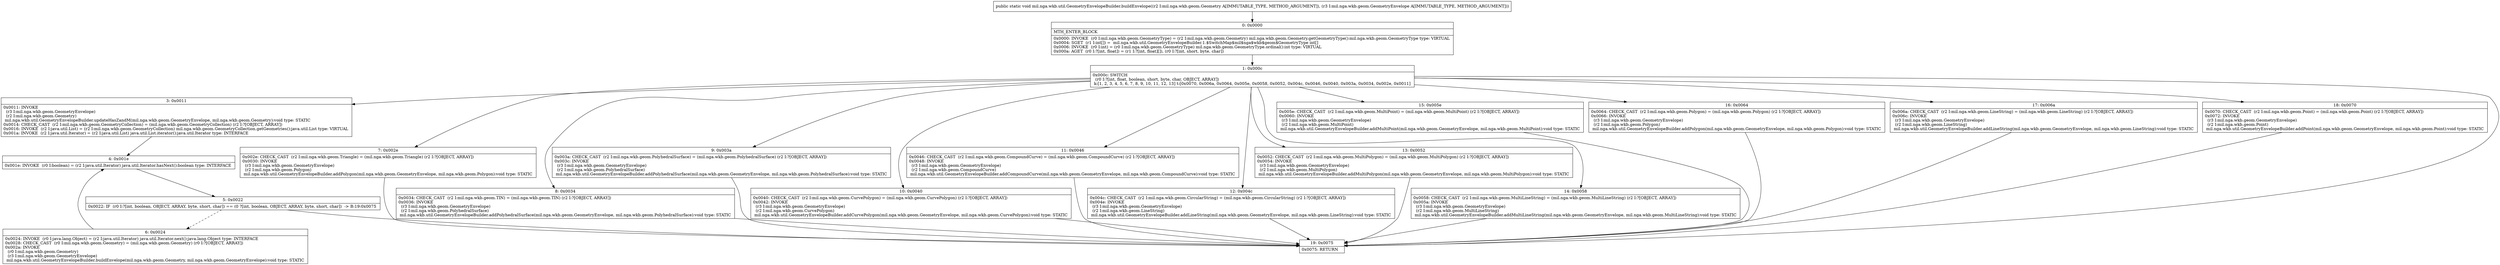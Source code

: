 digraph "CFG formil.nga.wkb.util.GeometryEnvelopeBuilder.buildEnvelope(Lmil\/nga\/wkb\/geom\/Geometry;Lmil\/nga\/wkb\/geom\/GeometryEnvelope;)V" {
Node_0 [shape=record,label="{0\:\ 0x0000|MTH_ENTER_BLOCK\l|0x0000: INVOKE  (r0 I:mil.nga.wkb.geom.GeometryType) = (r2 I:mil.nga.wkb.geom.Geometry) mil.nga.wkb.geom.Geometry.getGeometryType():mil.nga.wkb.geom.GeometryType type: VIRTUAL \l0x0004: SGET  (r1 I:int[]) =  mil.nga.wkb.util.GeometryEnvelopeBuilder.1.$SwitchMap$mil$nga$wkb$geom$GeometryType int[] \l0x0006: INVOKE  (r0 I:int) = (r0 I:mil.nga.wkb.geom.GeometryType) mil.nga.wkb.geom.GeometryType.ordinal():int type: VIRTUAL \l0x000a: AGET  (r0 I:?[int, float]) = (r1 I:?[int, float][]), (r0 I:?[int, short, byte, char]) \l}"];
Node_1 [shape=record,label="{1\:\ 0x000c|0x000c: SWITCH  \l  (r0 I:?[int, float, boolean, short, byte, char, OBJECT, ARRAY])\l k:[1, 2, 3, 4, 5, 6, 7, 8, 9, 10, 11, 12, 13] t:[0x0070, 0x006a, 0x0064, 0x005e, 0x0058, 0x0052, 0x004c, 0x0046, 0x0040, 0x003a, 0x0034, 0x002e, 0x0011] \l}"];
Node_3 [shape=record,label="{3\:\ 0x0011|0x0011: INVOKE  \l  (r3 I:mil.nga.wkb.geom.GeometryEnvelope)\l  (r2 I:mil.nga.wkb.geom.Geometry)\l mil.nga.wkb.util.GeometryEnvelopeBuilder.updateHasZandM(mil.nga.wkb.geom.GeometryEnvelope, mil.nga.wkb.geom.Geometry):void type: STATIC \l0x0014: CHECK_CAST  (r2 I:mil.nga.wkb.geom.GeometryCollection) = (mil.nga.wkb.geom.GeometryCollection) (r2 I:?[OBJECT, ARRAY]) \l0x0016: INVOKE  (r2 I:java.util.List) = (r2 I:mil.nga.wkb.geom.GeometryCollection) mil.nga.wkb.geom.GeometryCollection.getGeometries():java.util.List type: VIRTUAL \l0x001a: INVOKE  (r2 I:java.util.Iterator) = (r2 I:java.util.List) java.util.List.iterator():java.util.Iterator type: INTERFACE \l}"];
Node_4 [shape=record,label="{4\:\ 0x001e|0x001e: INVOKE  (r0 I:boolean) = (r2 I:java.util.Iterator) java.util.Iterator.hasNext():boolean type: INTERFACE \l}"];
Node_5 [shape=record,label="{5\:\ 0x0022|0x0022: IF  (r0 I:?[int, boolean, OBJECT, ARRAY, byte, short, char]) == (0 ?[int, boolean, OBJECT, ARRAY, byte, short, char])  \-\> B:19:0x0075 \l}"];
Node_6 [shape=record,label="{6\:\ 0x0024|0x0024: INVOKE  (r0 I:java.lang.Object) = (r2 I:java.util.Iterator) java.util.Iterator.next():java.lang.Object type: INTERFACE \l0x0028: CHECK_CAST  (r0 I:mil.nga.wkb.geom.Geometry) = (mil.nga.wkb.geom.Geometry) (r0 I:?[OBJECT, ARRAY]) \l0x002a: INVOKE  \l  (r0 I:mil.nga.wkb.geom.Geometry)\l  (r3 I:mil.nga.wkb.geom.GeometryEnvelope)\l mil.nga.wkb.util.GeometryEnvelopeBuilder.buildEnvelope(mil.nga.wkb.geom.Geometry, mil.nga.wkb.geom.GeometryEnvelope):void type: STATIC \l}"];
Node_7 [shape=record,label="{7\:\ 0x002e|0x002e: CHECK_CAST  (r2 I:mil.nga.wkb.geom.Triangle) = (mil.nga.wkb.geom.Triangle) (r2 I:?[OBJECT, ARRAY]) \l0x0030: INVOKE  \l  (r3 I:mil.nga.wkb.geom.GeometryEnvelope)\l  (r2 I:mil.nga.wkb.geom.Polygon)\l mil.nga.wkb.util.GeometryEnvelopeBuilder.addPolygon(mil.nga.wkb.geom.GeometryEnvelope, mil.nga.wkb.geom.Polygon):void type: STATIC \l}"];
Node_8 [shape=record,label="{8\:\ 0x0034|0x0034: CHECK_CAST  (r2 I:mil.nga.wkb.geom.TIN) = (mil.nga.wkb.geom.TIN) (r2 I:?[OBJECT, ARRAY]) \l0x0036: INVOKE  \l  (r3 I:mil.nga.wkb.geom.GeometryEnvelope)\l  (r2 I:mil.nga.wkb.geom.PolyhedralSurface)\l mil.nga.wkb.util.GeometryEnvelopeBuilder.addPolyhedralSurface(mil.nga.wkb.geom.GeometryEnvelope, mil.nga.wkb.geom.PolyhedralSurface):void type: STATIC \l}"];
Node_9 [shape=record,label="{9\:\ 0x003a|0x003a: CHECK_CAST  (r2 I:mil.nga.wkb.geom.PolyhedralSurface) = (mil.nga.wkb.geom.PolyhedralSurface) (r2 I:?[OBJECT, ARRAY]) \l0x003c: INVOKE  \l  (r3 I:mil.nga.wkb.geom.GeometryEnvelope)\l  (r2 I:mil.nga.wkb.geom.PolyhedralSurface)\l mil.nga.wkb.util.GeometryEnvelopeBuilder.addPolyhedralSurface(mil.nga.wkb.geom.GeometryEnvelope, mil.nga.wkb.geom.PolyhedralSurface):void type: STATIC \l}"];
Node_10 [shape=record,label="{10\:\ 0x0040|0x0040: CHECK_CAST  (r2 I:mil.nga.wkb.geom.CurvePolygon) = (mil.nga.wkb.geom.CurvePolygon) (r2 I:?[OBJECT, ARRAY]) \l0x0042: INVOKE  \l  (r3 I:mil.nga.wkb.geom.GeometryEnvelope)\l  (r2 I:mil.nga.wkb.geom.CurvePolygon)\l mil.nga.wkb.util.GeometryEnvelopeBuilder.addCurvePolygon(mil.nga.wkb.geom.GeometryEnvelope, mil.nga.wkb.geom.CurvePolygon):void type: STATIC \l}"];
Node_11 [shape=record,label="{11\:\ 0x0046|0x0046: CHECK_CAST  (r2 I:mil.nga.wkb.geom.CompoundCurve) = (mil.nga.wkb.geom.CompoundCurve) (r2 I:?[OBJECT, ARRAY]) \l0x0048: INVOKE  \l  (r3 I:mil.nga.wkb.geom.GeometryEnvelope)\l  (r2 I:mil.nga.wkb.geom.CompoundCurve)\l mil.nga.wkb.util.GeometryEnvelopeBuilder.addCompoundCurve(mil.nga.wkb.geom.GeometryEnvelope, mil.nga.wkb.geom.CompoundCurve):void type: STATIC \l}"];
Node_12 [shape=record,label="{12\:\ 0x004c|0x004c: CHECK_CAST  (r2 I:mil.nga.wkb.geom.CircularString) = (mil.nga.wkb.geom.CircularString) (r2 I:?[OBJECT, ARRAY]) \l0x004e: INVOKE  \l  (r3 I:mil.nga.wkb.geom.GeometryEnvelope)\l  (r2 I:mil.nga.wkb.geom.LineString)\l mil.nga.wkb.util.GeometryEnvelopeBuilder.addLineString(mil.nga.wkb.geom.GeometryEnvelope, mil.nga.wkb.geom.LineString):void type: STATIC \l}"];
Node_13 [shape=record,label="{13\:\ 0x0052|0x0052: CHECK_CAST  (r2 I:mil.nga.wkb.geom.MultiPolygon) = (mil.nga.wkb.geom.MultiPolygon) (r2 I:?[OBJECT, ARRAY]) \l0x0054: INVOKE  \l  (r3 I:mil.nga.wkb.geom.GeometryEnvelope)\l  (r2 I:mil.nga.wkb.geom.MultiPolygon)\l mil.nga.wkb.util.GeometryEnvelopeBuilder.addMultiPolygon(mil.nga.wkb.geom.GeometryEnvelope, mil.nga.wkb.geom.MultiPolygon):void type: STATIC \l}"];
Node_14 [shape=record,label="{14\:\ 0x0058|0x0058: CHECK_CAST  (r2 I:mil.nga.wkb.geom.MultiLineString) = (mil.nga.wkb.geom.MultiLineString) (r2 I:?[OBJECT, ARRAY]) \l0x005a: INVOKE  \l  (r3 I:mil.nga.wkb.geom.GeometryEnvelope)\l  (r2 I:mil.nga.wkb.geom.MultiLineString)\l mil.nga.wkb.util.GeometryEnvelopeBuilder.addMultiLineString(mil.nga.wkb.geom.GeometryEnvelope, mil.nga.wkb.geom.MultiLineString):void type: STATIC \l}"];
Node_15 [shape=record,label="{15\:\ 0x005e|0x005e: CHECK_CAST  (r2 I:mil.nga.wkb.geom.MultiPoint) = (mil.nga.wkb.geom.MultiPoint) (r2 I:?[OBJECT, ARRAY]) \l0x0060: INVOKE  \l  (r3 I:mil.nga.wkb.geom.GeometryEnvelope)\l  (r2 I:mil.nga.wkb.geom.MultiPoint)\l mil.nga.wkb.util.GeometryEnvelopeBuilder.addMultiPoint(mil.nga.wkb.geom.GeometryEnvelope, mil.nga.wkb.geom.MultiPoint):void type: STATIC \l}"];
Node_16 [shape=record,label="{16\:\ 0x0064|0x0064: CHECK_CAST  (r2 I:mil.nga.wkb.geom.Polygon) = (mil.nga.wkb.geom.Polygon) (r2 I:?[OBJECT, ARRAY]) \l0x0066: INVOKE  \l  (r3 I:mil.nga.wkb.geom.GeometryEnvelope)\l  (r2 I:mil.nga.wkb.geom.Polygon)\l mil.nga.wkb.util.GeometryEnvelopeBuilder.addPolygon(mil.nga.wkb.geom.GeometryEnvelope, mil.nga.wkb.geom.Polygon):void type: STATIC \l}"];
Node_17 [shape=record,label="{17\:\ 0x006a|0x006a: CHECK_CAST  (r2 I:mil.nga.wkb.geom.LineString) = (mil.nga.wkb.geom.LineString) (r2 I:?[OBJECT, ARRAY]) \l0x006c: INVOKE  \l  (r3 I:mil.nga.wkb.geom.GeometryEnvelope)\l  (r2 I:mil.nga.wkb.geom.LineString)\l mil.nga.wkb.util.GeometryEnvelopeBuilder.addLineString(mil.nga.wkb.geom.GeometryEnvelope, mil.nga.wkb.geom.LineString):void type: STATIC \l}"];
Node_18 [shape=record,label="{18\:\ 0x0070|0x0070: CHECK_CAST  (r2 I:mil.nga.wkb.geom.Point) = (mil.nga.wkb.geom.Point) (r2 I:?[OBJECT, ARRAY]) \l0x0072: INVOKE  \l  (r3 I:mil.nga.wkb.geom.GeometryEnvelope)\l  (r2 I:mil.nga.wkb.geom.Point)\l mil.nga.wkb.util.GeometryEnvelopeBuilder.addPoint(mil.nga.wkb.geom.GeometryEnvelope, mil.nga.wkb.geom.Point):void type: STATIC \l}"];
Node_19 [shape=record,label="{19\:\ 0x0075|0x0075: RETURN   \l}"];
MethodNode[shape=record,label="{public static void mil.nga.wkb.util.GeometryEnvelopeBuilder.buildEnvelope((r2 I:mil.nga.wkb.geom.Geometry A[IMMUTABLE_TYPE, METHOD_ARGUMENT]), (r3 I:mil.nga.wkb.geom.GeometryEnvelope A[IMMUTABLE_TYPE, METHOD_ARGUMENT])) }"];
MethodNode -> Node_0;
Node_0 -> Node_1;
Node_1 -> Node_3;
Node_1 -> Node_7;
Node_1 -> Node_8;
Node_1 -> Node_9;
Node_1 -> Node_10;
Node_1 -> Node_11;
Node_1 -> Node_12;
Node_1 -> Node_13;
Node_1 -> Node_14;
Node_1 -> Node_15;
Node_1 -> Node_16;
Node_1 -> Node_17;
Node_1 -> Node_18;
Node_1 -> Node_19;
Node_3 -> Node_4;
Node_4 -> Node_5;
Node_5 -> Node_6[style=dashed];
Node_5 -> Node_19;
Node_6 -> Node_4;
Node_7 -> Node_19;
Node_8 -> Node_19;
Node_9 -> Node_19;
Node_10 -> Node_19;
Node_11 -> Node_19;
Node_12 -> Node_19;
Node_13 -> Node_19;
Node_14 -> Node_19;
Node_15 -> Node_19;
Node_16 -> Node_19;
Node_17 -> Node_19;
Node_18 -> Node_19;
}

